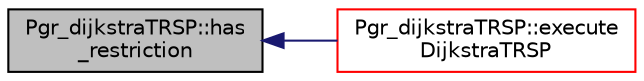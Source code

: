digraph "Pgr_dijkstraTRSP::has_restriction"
{
  edge [fontname="Helvetica",fontsize="10",labelfontname="Helvetica",labelfontsize="10"];
  node [fontname="Helvetica",fontsize="10",shape=record];
  rankdir="LR";
  Node1 [label="Pgr_dijkstraTRSP::has\l_restriction",height=0.2,width=0.4,color="black", fillcolor="grey75", style="filled", fontcolor="black"];
  Node1 -> Node2 [dir="back",color="midnightblue",fontsize="10",style="solid",fontname="Helvetica"];
  Node2 [label="Pgr_dijkstraTRSP::execute\lDijkstraTRSP",height=0.2,width=0.4,color="red", fillcolor="white", style="filled",URL="$classPgr__dijkstraTRSP.html#a4057afd21ccbb095ca7748c8c1a8eed2"];
}
